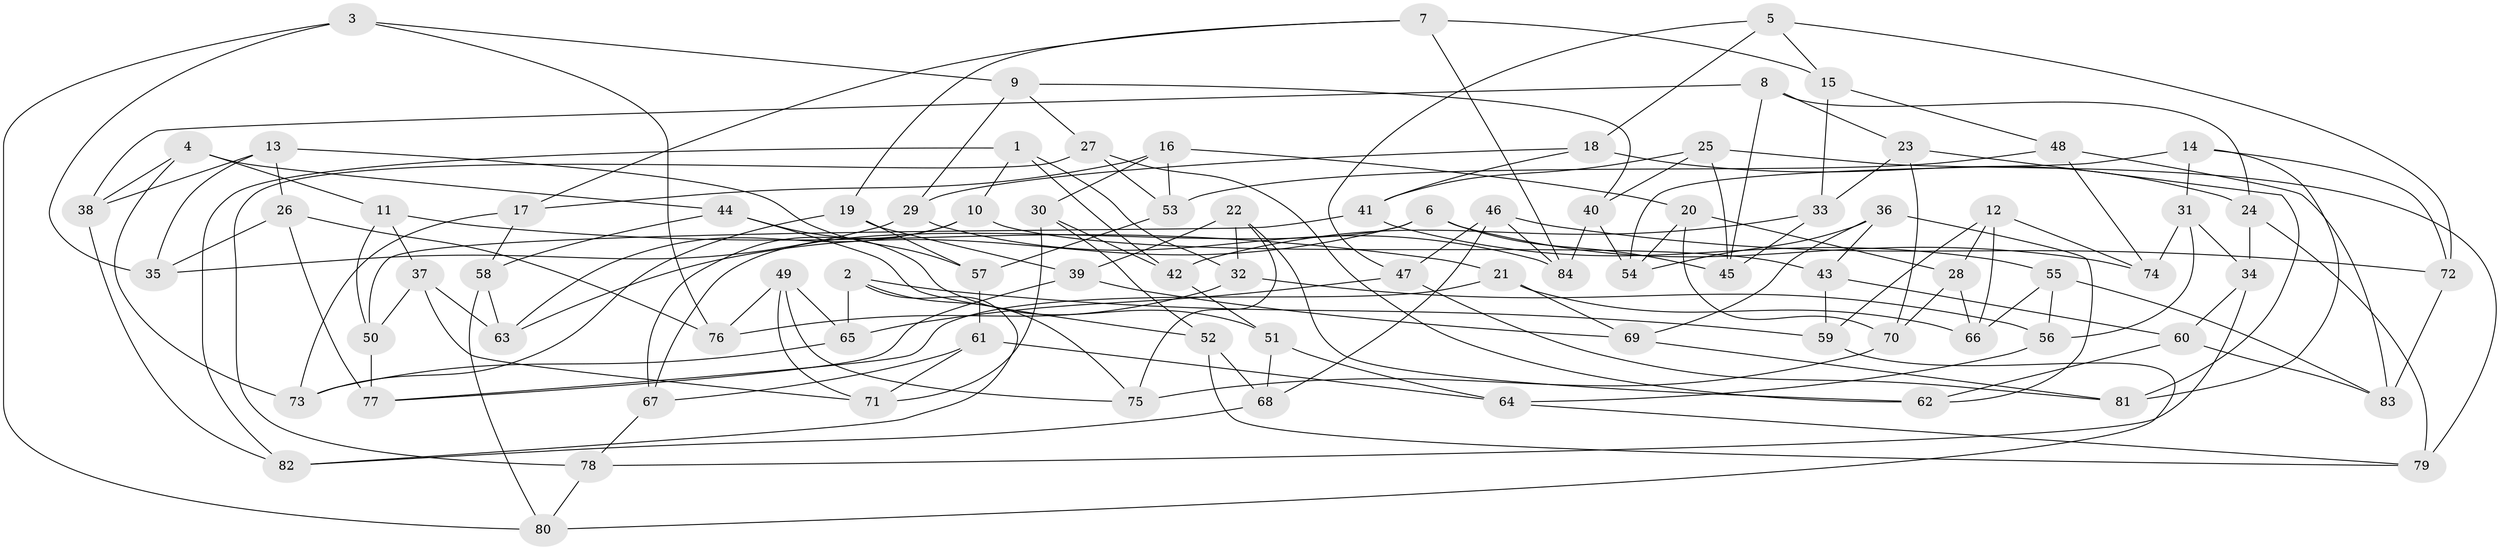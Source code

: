 // coarse degree distribution, {6: 0.4423076923076923, 4: 0.36538461538461536, 5: 0.17307692307692307, 3: 0.019230769230769232}
// Generated by graph-tools (version 1.1) at 2025/24/03/03/25 07:24:26]
// undirected, 84 vertices, 168 edges
graph export_dot {
graph [start="1"]
  node [color=gray90,style=filled];
  1;
  2;
  3;
  4;
  5;
  6;
  7;
  8;
  9;
  10;
  11;
  12;
  13;
  14;
  15;
  16;
  17;
  18;
  19;
  20;
  21;
  22;
  23;
  24;
  25;
  26;
  27;
  28;
  29;
  30;
  31;
  32;
  33;
  34;
  35;
  36;
  37;
  38;
  39;
  40;
  41;
  42;
  43;
  44;
  45;
  46;
  47;
  48;
  49;
  50;
  51;
  52;
  53;
  54;
  55;
  56;
  57;
  58;
  59;
  60;
  61;
  62;
  63;
  64;
  65;
  66;
  67;
  68;
  69;
  70;
  71;
  72;
  73;
  74;
  75;
  76;
  77;
  78;
  79;
  80;
  81;
  82;
  83;
  84;
  1 -- 10;
  1 -- 42;
  1 -- 82;
  1 -- 32;
  2 -- 75;
  2 -- 82;
  2 -- 59;
  2 -- 65;
  3 -- 35;
  3 -- 9;
  3 -- 76;
  3 -- 80;
  4 -- 44;
  4 -- 73;
  4 -- 11;
  4 -- 38;
  5 -- 18;
  5 -- 47;
  5 -- 15;
  5 -- 72;
  6 -- 74;
  6 -- 67;
  6 -- 45;
  6 -- 63;
  7 -- 19;
  7 -- 84;
  7 -- 17;
  7 -- 15;
  8 -- 38;
  8 -- 24;
  8 -- 23;
  8 -- 45;
  9 -- 29;
  9 -- 27;
  9 -- 40;
  10 -- 67;
  10 -- 63;
  10 -- 43;
  11 -- 21;
  11 -- 50;
  11 -- 37;
  12 -- 74;
  12 -- 28;
  12 -- 66;
  12 -- 59;
  13 -- 35;
  13 -- 26;
  13 -- 38;
  13 -- 57;
  14 -- 81;
  14 -- 72;
  14 -- 54;
  14 -- 31;
  15 -- 48;
  15 -- 33;
  16 -- 53;
  16 -- 17;
  16 -- 30;
  16 -- 20;
  17 -- 73;
  17 -- 58;
  18 -- 24;
  18 -- 29;
  18 -- 41;
  19 -- 57;
  19 -- 39;
  19 -- 73;
  20 -- 70;
  20 -- 54;
  20 -- 28;
  21 -- 77;
  21 -- 69;
  21 -- 66;
  22 -- 62;
  22 -- 32;
  22 -- 39;
  22 -- 75;
  23 -- 33;
  23 -- 81;
  23 -- 70;
  24 -- 79;
  24 -- 34;
  25 -- 45;
  25 -- 40;
  25 -- 79;
  25 -- 41;
  26 -- 35;
  26 -- 76;
  26 -- 77;
  27 -- 53;
  27 -- 62;
  27 -- 78;
  28 -- 66;
  28 -- 70;
  29 -- 84;
  29 -- 35;
  30 -- 71;
  30 -- 52;
  30 -- 42;
  31 -- 34;
  31 -- 56;
  31 -- 74;
  32 -- 56;
  32 -- 76;
  33 -- 45;
  33 -- 42;
  34 -- 60;
  34 -- 78;
  36 -- 69;
  36 -- 62;
  36 -- 54;
  36 -- 43;
  37 -- 50;
  37 -- 63;
  37 -- 71;
  38 -- 82;
  39 -- 69;
  39 -- 77;
  40 -- 84;
  40 -- 54;
  41 -- 55;
  41 -- 50;
  42 -- 51;
  43 -- 60;
  43 -- 59;
  44 -- 52;
  44 -- 51;
  44 -- 58;
  46 -- 47;
  46 -- 72;
  46 -- 84;
  46 -- 68;
  47 -- 81;
  47 -- 65;
  48 -- 83;
  48 -- 74;
  48 -- 53;
  49 -- 76;
  49 -- 71;
  49 -- 65;
  49 -- 75;
  50 -- 77;
  51 -- 68;
  51 -- 64;
  52 -- 79;
  52 -- 68;
  53 -- 57;
  55 -- 83;
  55 -- 56;
  55 -- 66;
  56 -- 64;
  57 -- 61;
  58 -- 63;
  58 -- 80;
  59 -- 80;
  60 -- 83;
  60 -- 62;
  61 -- 67;
  61 -- 71;
  61 -- 64;
  64 -- 79;
  65 -- 73;
  67 -- 78;
  68 -- 82;
  69 -- 81;
  70 -- 75;
  72 -- 83;
  78 -- 80;
}
